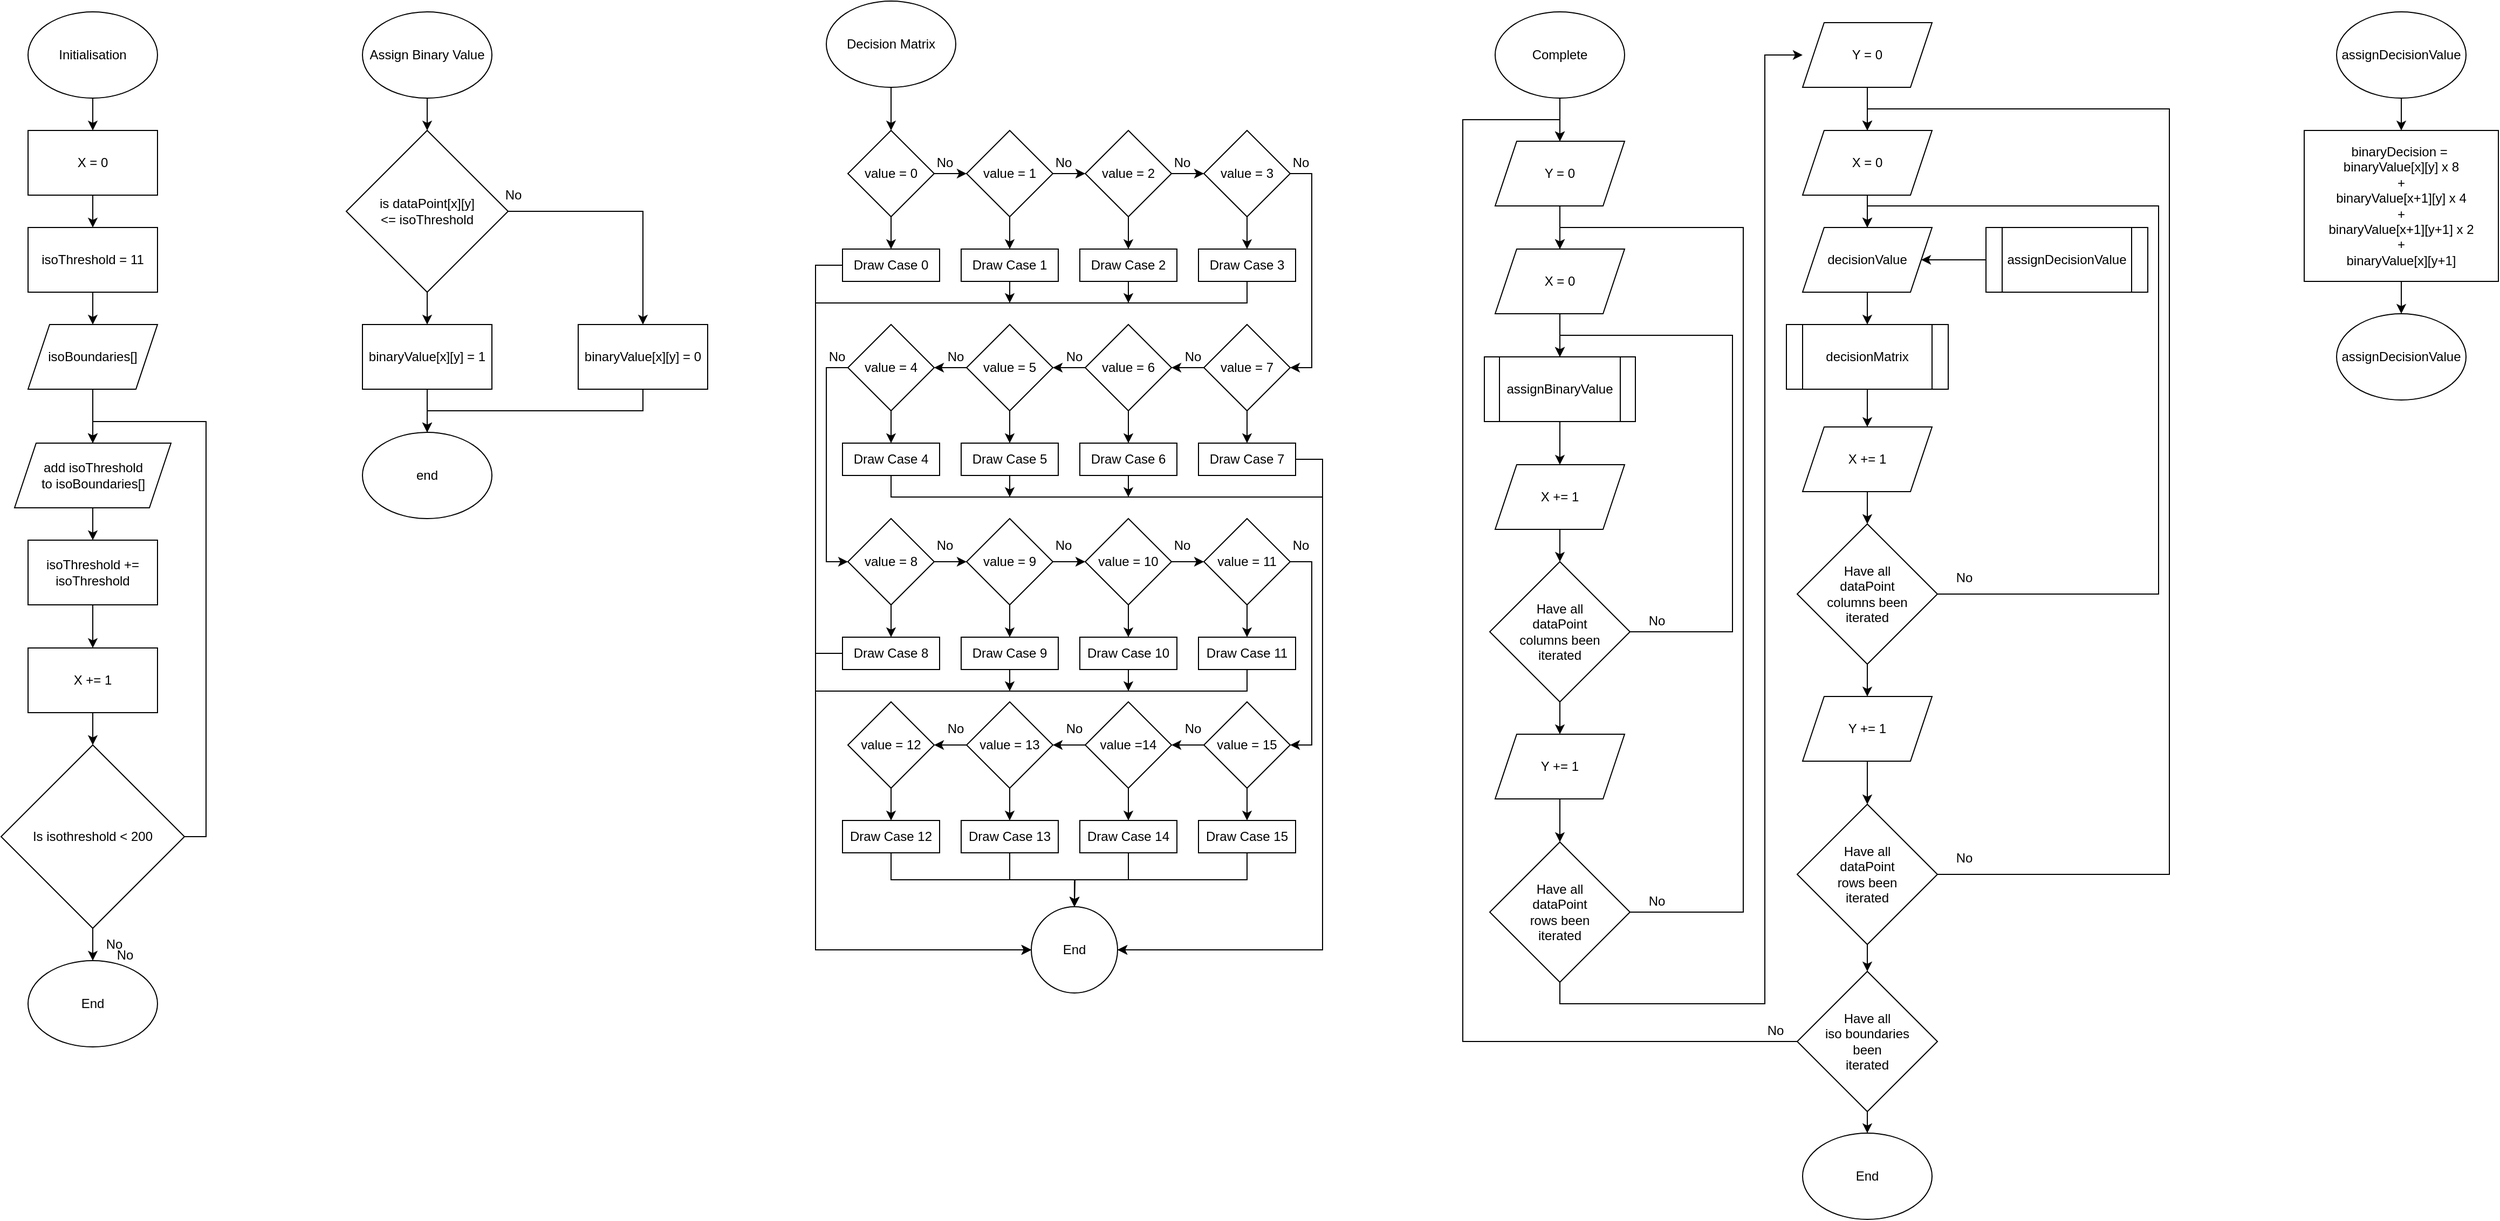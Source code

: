 <mxfile version="22.1.5" type="github">
  <diagram name="Page-1" id="edf60f1a-56cd-e834-aa8a-f176f3a09ee4">
    <mxGraphModel dx="1044" dy="566" grid="1" gridSize="10" guides="1" tooltips="1" connect="1" arrows="1" fold="1" page="1" pageScale="1" pageWidth="1100" pageHeight="850" background="none" math="0" shadow="0">
      <root>
        <mxCell id="0" />
        <mxCell id="1" parent="0" />
        <mxCell id="bFYyRGVqq3uxC3u2RR_p-9" style="edgeStyle=orthogonalEdgeStyle;rounded=0;orthogonalLoop=1;jettySize=auto;html=1;exitX=0.5;exitY=1;exitDx=0;exitDy=0;entryX=0.5;entryY=0;entryDx=0;entryDy=0;" parent="1" source="bFYyRGVqq3uxC3u2RR_p-1" target="bFYyRGVqq3uxC3u2RR_p-6" edge="1">
          <mxGeometry relative="1" as="geometry" />
        </mxCell>
        <mxCell id="bFYyRGVqq3uxC3u2RR_p-1" value="Initialisation" style="ellipse;whiteSpace=wrap;html=1;" parent="1" vertex="1">
          <mxGeometry x="80" y="40" width="120" height="80" as="geometry" />
        </mxCell>
        <mxCell id="bFYyRGVqq3uxC3u2RR_p-18" style="edgeStyle=orthogonalEdgeStyle;rounded=0;orthogonalLoop=1;jettySize=auto;html=1;exitX=0.5;exitY=1;exitDx=0;exitDy=0;entryX=0.5;entryY=0;entryDx=0;entryDy=0;" parent="1" source="bFYyRGVqq3uxC3u2RR_p-2" target="bFYyRGVqq3uxC3u2RR_p-16" edge="1">
          <mxGeometry relative="1" as="geometry" />
        </mxCell>
        <mxCell id="bFYyRGVqq3uxC3u2RR_p-2" value="add isoThreshold&lt;br&gt;to isoBoundaries[]" style="shape=parallelogram;perimeter=parallelogramPerimeter;whiteSpace=wrap;html=1;fixedSize=1;" parent="1" vertex="1">
          <mxGeometry x="67.5" y="440" width="145" height="60" as="geometry" />
        </mxCell>
        <mxCell id="bFYyRGVqq3uxC3u2RR_p-12" style="edgeStyle=orthogonalEdgeStyle;rounded=0;orthogonalLoop=1;jettySize=auto;html=1;exitX=0.5;exitY=1;exitDx=0;exitDy=0;entryX=0.5;entryY=0;entryDx=0;entryDy=0;" parent="1" source="bFYyRGVqq3uxC3u2RR_p-4" target="bFYyRGVqq3uxC3u2RR_p-2" edge="1">
          <mxGeometry relative="1" as="geometry" />
        </mxCell>
        <mxCell id="bFYyRGVqq3uxC3u2RR_p-4" value="isoBoundaries[]" style="shape=parallelogram;perimeter=parallelogramPerimeter;whiteSpace=wrap;html=1;fixedSize=1;" parent="1" vertex="1">
          <mxGeometry x="80" y="330" width="120" height="60" as="geometry" />
        </mxCell>
        <mxCell id="bFYyRGVqq3uxC3u2RR_p-14" style="edgeStyle=orthogonalEdgeStyle;rounded=0;orthogonalLoop=1;jettySize=auto;html=1;exitX=1;exitY=0.5;exitDx=0;exitDy=0;entryX=0.5;entryY=0;entryDx=0;entryDy=0;" parent="1" source="bFYyRGVqq3uxC3u2RR_p-5" target="bFYyRGVqq3uxC3u2RR_p-2" edge="1">
          <mxGeometry relative="1" as="geometry" />
        </mxCell>
        <mxCell id="bFYyRGVqq3uxC3u2RR_p-15" style="edgeStyle=orthogonalEdgeStyle;rounded=0;orthogonalLoop=1;jettySize=auto;html=1;exitX=0.5;exitY=1;exitDx=0;exitDy=0;" parent="1" source="bFYyRGVqq3uxC3u2RR_p-5" edge="1">
          <mxGeometry relative="1" as="geometry">
            <mxPoint x="140" y="920" as="targetPoint" />
          </mxGeometry>
        </mxCell>
        <mxCell id="bFYyRGVqq3uxC3u2RR_p-5" value="Is isothreshold &amp;lt; 200" style="rhombus;whiteSpace=wrap;html=1;" parent="1" vertex="1">
          <mxGeometry x="55" y="720" width="170" height="170" as="geometry" />
        </mxCell>
        <mxCell id="bFYyRGVqq3uxC3u2RR_p-10" style="edgeStyle=orthogonalEdgeStyle;rounded=0;orthogonalLoop=1;jettySize=auto;html=1;exitX=0.5;exitY=1;exitDx=0;exitDy=0;entryX=0.5;entryY=0;entryDx=0;entryDy=0;" parent="1" source="bFYyRGVqq3uxC3u2RR_p-6" target="bFYyRGVqq3uxC3u2RR_p-7" edge="1">
          <mxGeometry relative="1" as="geometry" />
        </mxCell>
        <mxCell id="bFYyRGVqq3uxC3u2RR_p-6" value="X = 0" style="rounded=0;whiteSpace=wrap;html=1;" parent="1" vertex="1">
          <mxGeometry x="80" y="150" width="120" height="60" as="geometry" />
        </mxCell>
        <mxCell id="bFYyRGVqq3uxC3u2RR_p-11" style="edgeStyle=orthogonalEdgeStyle;rounded=0;orthogonalLoop=1;jettySize=auto;html=1;exitX=0.5;exitY=1;exitDx=0;exitDy=0;entryX=0.5;entryY=0;entryDx=0;entryDy=0;" parent="1" source="bFYyRGVqq3uxC3u2RR_p-7" target="bFYyRGVqq3uxC3u2RR_p-4" edge="1">
          <mxGeometry relative="1" as="geometry" />
        </mxCell>
        <mxCell id="bFYyRGVqq3uxC3u2RR_p-7" value="isoThreshold = 11" style="rounded=0;whiteSpace=wrap;html=1;" parent="1" vertex="1">
          <mxGeometry x="80" y="240" width="120" height="60" as="geometry" />
        </mxCell>
        <mxCell id="bFYyRGVqq3uxC3u2RR_p-19" style="edgeStyle=orthogonalEdgeStyle;rounded=0;orthogonalLoop=1;jettySize=auto;html=1;exitX=0.5;exitY=1;exitDx=0;exitDy=0;entryX=0.5;entryY=0;entryDx=0;entryDy=0;" parent="1" source="bFYyRGVqq3uxC3u2RR_p-16" target="bFYyRGVqq3uxC3u2RR_p-17" edge="1">
          <mxGeometry relative="1" as="geometry" />
        </mxCell>
        <mxCell id="bFYyRGVqq3uxC3u2RR_p-16" value="isoThreshold +=&lt;br&gt;isoThreshold" style="rounded=0;whiteSpace=wrap;html=1;" parent="1" vertex="1">
          <mxGeometry x="80" y="530" width="120" height="60" as="geometry" />
        </mxCell>
        <mxCell id="bFYyRGVqq3uxC3u2RR_p-20" style="edgeStyle=orthogonalEdgeStyle;rounded=0;orthogonalLoop=1;jettySize=auto;html=1;exitX=0.5;exitY=1;exitDx=0;exitDy=0;entryX=0.5;entryY=0;entryDx=0;entryDy=0;" parent="1" source="bFYyRGVqq3uxC3u2RR_p-17" target="bFYyRGVqq3uxC3u2RR_p-5" edge="1">
          <mxGeometry relative="1" as="geometry" />
        </mxCell>
        <mxCell id="bFYyRGVqq3uxC3u2RR_p-17" value="X += 1" style="rounded=0;whiteSpace=wrap;html=1;" parent="1" vertex="1">
          <mxGeometry x="80" y="630" width="120" height="60" as="geometry" />
        </mxCell>
        <mxCell id="bFYyRGVqq3uxC3u2RR_p-21" value="End" style="ellipse;whiteSpace=wrap;html=1;" parent="1" vertex="1">
          <mxGeometry x="80" y="920" width="120" height="80" as="geometry" />
        </mxCell>
        <mxCell id="bFYyRGVqq3uxC3u2RR_p-28" style="edgeStyle=orthogonalEdgeStyle;rounded=0;orthogonalLoop=1;jettySize=auto;html=1;exitX=0.5;exitY=1;exitDx=0;exitDy=0;entryX=0.5;entryY=0;entryDx=0;entryDy=0;" parent="1" source="bFYyRGVqq3uxC3u2RR_p-22" target="bFYyRGVqq3uxC3u2RR_p-23" edge="1">
          <mxGeometry relative="1" as="geometry" />
        </mxCell>
        <mxCell id="bFYyRGVqq3uxC3u2RR_p-22" value="Assign Binary Value" style="ellipse;whiteSpace=wrap;html=1;" parent="1" vertex="1">
          <mxGeometry x="390" y="40" width="120" height="80" as="geometry" />
        </mxCell>
        <mxCell id="bFYyRGVqq3uxC3u2RR_p-26" style="edgeStyle=orthogonalEdgeStyle;rounded=0;orthogonalLoop=1;jettySize=auto;html=1;exitX=1;exitY=0.5;exitDx=0;exitDy=0;entryX=0.5;entryY=0;entryDx=0;entryDy=0;" parent="1" source="bFYyRGVqq3uxC3u2RR_p-23" target="bFYyRGVqq3uxC3u2RR_p-25" edge="1">
          <mxGeometry relative="1" as="geometry" />
        </mxCell>
        <mxCell id="bFYyRGVqq3uxC3u2RR_p-27" style="edgeStyle=orthogonalEdgeStyle;rounded=0;orthogonalLoop=1;jettySize=auto;html=1;exitX=0.5;exitY=1;exitDx=0;exitDy=0;entryX=0.5;entryY=0;entryDx=0;entryDy=0;" parent="1" source="bFYyRGVqq3uxC3u2RR_p-23" target="bFYyRGVqq3uxC3u2RR_p-24" edge="1">
          <mxGeometry relative="1" as="geometry" />
        </mxCell>
        <mxCell id="bFYyRGVqq3uxC3u2RR_p-23" value="is dataPoint[x][y]&lt;br&gt;&amp;lt;= isoThreshold" style="rhombus;whiteSpace=wrap;html=1;" parent="1" vertex="1">
          <mxGeometry x="375" y="150" width="150" height="150" as="geometry" />
        </mxCell>
        <mxCell id="bFYyRGVqq3uxC3u2RR_p-30" style="edgeStyle=orthogonalEdgeStyle;rounded=0;orthogonalLoop=1;jettySize=auto;html=1;exitX=0.5;exitY=1;exitDx=0;exitDy=0;entryX=0.5;entryY=0;entryDx=0;entryDy=0;" parent="1" source="bFYyRGVqq3uxC3u2RR_p-24" target="bFYyRGVqq3uxC3u2RR_p-29" edge="1">
          <mxGeometry relative="1" as="geometry" />
        </mxCell>
        <mxCell id="bFYyRGVqq3uxC3u2RR_p-24" value="binaryValue[x][y] = 1" style="rounded=0;whiteSpace=wrap;html=1;" parent="1" vertex="1">
          <mxGeometry x="390" y="330" width="120" height="60" as="geometry" />
        </mxCell>
        <mxCell id="bFYyRGVqq3uxC3u2RR_p-31" style="edgeStyle=orthogonalEdgeStyle;rounded=0;orthogonalLoop=1;jettySize=auto;html=1;exitX=0.5;exitY=1;exitDx=0;exitDy=0;entryX=0.5;entryY=0;entryDx=0;entryDy=0;" parent="1" source="bFYyRGVqq3uxC3u2RR_p-25" target="bFYyRGVqq3uxC3u2RR_p-29" edge="1">
          <mxGeometry relative="1" as="geometry" />
        </mxCell>
        <mxCell id="bFYyRGVqq3uxC3u2RR_p-25" value="binaryValue[x][y] = 0" style="rounded=0;whiteSpace=wrap;html=1;" parent="1" vertex="1">
          <mxGeometry x="590" y="330" width="120" height="60" as="geometry" />
        </mxCell>
        <mxCell id="bFYyRGVqq3uxC3u2RR_p-29" value="end" style="ellipse;whiteSpace=wrap;html=1;" parent="1" vertex="1">
          <mxGeometry x="390" y="430" width="120" height="80" as="geometry" />
        </mxCell>
        <mxCell id="bFYyRGVqq3uxC3u2RR_p-69" style="edgeStyle=orthogonalEdgeStyle;rounded=0;orthogonalLoop=1;jettySize=auto;html=1;exitX=0.5;exitY=1;exitDx=0;exitDy=0;entryX=0.5;entryY=0;entryDx=0;entryDy=0;" parent="1" source="bFYyRGVqq3uxC3u2RR_p-32" target="bFYyRGVqq3uxC3u2RR_p-34" edge="1">
          <mxGeometry relative="1" as="geometry" />
        </mxCell>
        <mxCell id="bFYyRGVqq3uxC3u2RR_p-32" value="Decision Matrix" style="ellipse;whiteSpace=wrap;html=1;" parent="1" vertex="1">
          <mxGeometry x="820" y="30" width="120" height="80" as="geometry" />
        </mxCell>
        <mxCell id="bFYyRGVqq3uxC3u2RR_p-70" style="edgeStyle=orthogonalEdgeStyle;rounded=0;orthogonalLoop=1;jettySize=auto;html=1;exitX=1;exitY=0.5;exitDx=0;exitDy=0;entryX=0;entryY=0.5;entryDx=0;entryDy=0;" parent="1" source="bFYyRGVqq3uxC3u2RR_p-34" target="bFYyRGVqq3uxC3u2RR_p-35" edge="1">
          <mxGeometry relative="1" as="geometry" />
        </mxCell>
        <mxCell id="bFYyRGVqq3uxC3u2RR_p-85" style="edgeStyle=orthogonalEdgeStyle;rounded=0;orthogonalLoop=1;jettySize=auto;html=1;exitX=0.5;exitY=1;exitDx=0;exitDy=0;entryX=0.5;entryY=0;entryDx=0;entryDy=0;" parent="1" source="bFYyRGVqq3uxC3u2RR_p-34" target="bFYyRGVqq3uxC3u2RR_p-52" edge="1">
          <mxGeometry relative="1" as="geometry" />
        </mxCell>
        <mxCell id="bFYyRGVqq3uxC3u2RR_p-34" value="value = 0" style="rhombus;whiteSpace=wrap;html=1;" parent="1" vertex="1">
          <mxGeometry x="840" y="150" width="80" height="80" as="geometry" />
        </mxCell>
        <mxCell id="bFYyRGVqq3uxC3u2RR_p-71" style="edgeStyle=orthogonalEdgeStyle;rounded=0;orthogonalLoop=1;jettySize=auto;html=1;exitX=1;exitY=0.5;exitDx=0;exitDy=0;entryX=0;entryY=0.5;entryDx=0;entryDy=0;" parent="1" source="bFYyRGVqq3uxC3u2RR_p-35" target="bFYyRGVqq3uxC3u2RR_p-36" edge="1">
          <mxGeometry relative="1" as="geometry" />
        </mxCell>
        <mxCell id="bFYyRGVqq3uxC3u2RR_p-86" style="edgeStyle=orthogonalEdgeStyle;rounded=0;orthogonalLoop=1;jettySize=auto;html=1;exitX=0.5;exitY=1;exitDx=0;exitDy=0;entryX=0.5;entryY=0;entryDx=0;entryDy=0;" parent="1" source="bFYyRGVqq3uxC3u2RR_p-35" target="bFYyRGVqq3uxC3u2RR_p-54" edge="1">
          <mxGeometry relative="1" as="geometry" />
        </mxCell>
        <mxCell id="bFYyRGVqq3uxC3u2RR_p-35" value="value = 1" style="rhombus;whiteSpace=wrap;html=1;" parent="1" vertex="1">
          <mxGeometry x="950" y="150" width="80" height="80" as="geometry" />
        </mxCell>
        <mxCell id="bFYyRGVqq3uxC3u2RR_p-72" style="edgeStyle=orthogonalEdgeStyle;rounded=0;orthogonalLoop=1;jettySize=auto;html=1;exitX=1;exitY=0.5;exitDx=0;exitDy=0;entryX=0;entryY=0.5;entryDx=0;entryDy=0;" parent="1" source="bFYyRGVqq3uxC3u2RR_p-36" target="bFYyRGVqq3uxC3u2RR_p-37" edge="1">
          <mxGeometry relative="1" as="geometry" />
        </mxCell>
        <mxCell id="bFYyRGVqq3uxC3u2RR_p-87" style="edgeStyle=orthogonalEdgeStyle;rounded=0;orthogonalLoop=1;jettySize=auto;html=1;exitX=0.5;exitY=1;exitDx=0;exitDy=0;entryX=0.5;entryY=0;entryDx=0;entryDy=0;" parent="1" source="bFYyRGVqq3uxC3u2RR_p-36" target="bFYyRGVqq3uxC3u2RR_p-55" edge="1">
          <mxGeometry relative="1" as="geometry" />
        </mxCell>
        <mxCell id="bFYyRGVqq3uxC3u2RR_p-36" value="value = 2" style="rhombus;whiteSpace=wrap;html=1;" parent="1" vertex="1">
          <mxGeometry x="1060" y="150" width="80" height="80" as="geometry" />
        </mxCell>
        <mxCell id="bFYyRGVqq3uxC3u2RR_p-73" style="edgeStyle=orthogonalEdgeStyle;rounded=0;orthogonalLoop=1;jettySize=auto;html=1;exitX=1;exitY=0.5;exitDx=0;exitDy=0;entryX=1;entryY=0.5;entryDx=0;entryDy=0;" parent="1" source="bFYyRGVqq3uxC3u2RR_p-37" target="bFYyRGVqq3uxC3u2RR_p-41" edge="1">
          <mxGeometry relative="1" as="geometry" />
        </mxCell>
        <mxCell id="bFYyRGVqq3uxC3u2RR_p-88" style="edgeStyle=orthogonalEdgeStyle;rounded=0;orthogonalLoop=1;jettySize=auto;html=1;exitX=0.5;exitY=1;exitDx=0;exitDy=0;entryX=0.5;entryY=0;entryDx=0;entryDy=0;" parent="1" source="bFYyRGVqq3uxC3u2RR_p-37" target="bFYyRGVqq3uxC3u2RR_p-56" edge="1">
          <mxGeometry relative="1" as="geometry" />
        </mxCell>
        <mxCell id="bFYyRGVqq3uxC3u2RR_p-37" value="value = 3" style="rhombus;whiteSpace=wrap;html=1;" parent="1" vertex="1">
          <mxGeometry x="1170" y="150" width="80" height="80" as="geometry" />
        </mxCell>
        <mxCell id="bFYyRGVqq3uxC3u2RR_p-77" style="edgeStyle=orthogonalEdgeStyle;rounded=0;orthogonalLoop=1;jettySize=auto;html=1;exitX=0;exitY=0.5;exitDx=0;exitDy=0;entryX=0;entryY=0.5;entryDx=0;entryDy=0;" parent="1" source="bFYyRGVqq3uxC3u2RR_p-38" target="bFYyRGVqq3uxC3u2RR_p-42" edge="1">
          <mxGeometry relative="1" as="geometry" />
        </mxCell>
        <mxCell id="bFYyRGVqq3uxC3u2RR_p-92" style="edgeStyle=orthogonalEdgeStyle;rounded=0;orthogonalLoop=1;jettySize=auto;html=1;exitX=0.5;exitY=1;exitDx=0;exitDy=0;entryX=0.5;entryY=0;entryDx=0;entryDy=0;" parent="1" source="bFYyRGVqq3uxC3u2RR_p-38" target="bFYyRGVqq3uxC3u2RR_p-57" edge="1">
          <mxGeometry relative="1" as="geometry" />
        </mxCell>
        <mxCell id="bFYyRGVqq3uxC3u2RR_p-38" value="value = 4" style="rhombus;whiteSpace=wrap;html=1;" parent="1" vertex="1">
          <mxGeometry x="840" y="330" width="80" height="80" as="geometry" />
        </mxCell>
        <mxCell id="bFYyRGVqq3uxC3u2RR_p-76" style="edgeStyle=orthogonalEdgeStyle;rounded=0;orthogonalLoop=1;jettySize=auto;html=1;exitX=0;exitY=0.5;exitDx=0;exitDy=0;entryX=1;entryY=0.5;entryDx=0;entryDy=0;" parent="1" source="bFYyRGVqq3uxC3u2RR_p-39" target="bFYyRGVqq3uxC3u2RR_p-38" edge="1">
          <mxGeometry relative="1" as="geometry" />
        </mxCell>
        <mxCell id="bFYyRGVqq3uxC3u2RR_p-91" style="edgeStyle=orthogonalEdgeStyle;rounded=0;orthogonalLoop=1;jettySize=auto;html=1;exitX=0.5;exitY=1;exitDx=0;exitDy=0;entryX=0.5;entryY=0;entryDx=0;entryDy=0;" parent="1" source="bFYyRGVqq3uxC3u2RR_p-39" target="bFYyRGVqq3uxC3u2RR_p-58" edge="1">
          <mxGeometry relative="1" as="geometry" />
        </mxCell>
        <mxCell id="bFYyRGVqq3uxC3u2RR_p-39" value="value = 5" style="rhombus;whiteSpace=wrap;html=1;" parent="1" vertex="1">
          <mxGeometry x="950" y="330" width="80" height="80" as="geometry" />
        </mxCell>
        <mxCell id="bFYyRGVqq3uxC3u2RR_p-75" style="edgeStyle=orthogonalEdgeStyle;rounded=0;orthogonalLoop=1;jettySize=auto;html=1;exitX=0;exitY=0.5;exitDx=0;exitDy=0;entryX=1;entryY=0.5;entryDx=0;entryDy=0;" parent="1" source="bFYyRGVqq3uxC3u2RR_p-40" target="bFYyRGVqq3uxC3u2RR_p-39" edge="1">
          <mxGeometry relative="1" as="geometry" />
        </mxCell>
        <mxCell id="bFYyRGVqq3uxC3u2RR_p-90" style="edgeStyle=orthogonalEdgeStyle;rounded=0;orthogonalLoop=1;jettySize=auto;html=1;exitX=0.5;exitY=1;exitDx=0;exitDy=0;entryX=0.5;entryY=0;entryDx=0;entryDy=0;" parent="1" source="bFYyRGVqq3uxC3u2RR_p-40" target="bFYyRGVqq3uxC3u2RR_p-59" edge="1">
          <mxGeometry relative="1" as="geometry" />
        </mxCell>
        <mxCell id="bFYyRGVqq3uxC3u2RR_p-40" value="value = 6" style="rhombus;whiteSpace=wrap;html=1;" parent="1" vertex="1">
          <mxGeometry x="1060" y="330" width="80" height="80" as="geometry" />
        </mxCell>
        <mxCell id="bFYyRGVqq3uxC3u2RR_p-74" style="edgeStyle=orthogonalEdgeStyle;rounded=0;orthogonalLoop=1;jettySize=auto;html=1;exitX=0;exitY=0.5;exitDx=0;exitDy=0;entryX=1;entryY=0.5;entryDx=0;entryDy=0;" parent="1" source="bFYyRGVqq3uxC3u2RR_p-41" target="bFYyRGVqq3uxC3u2RR_p-40" edge="1">
          <mxGeometry relative="1" as="geometry" />
        </mxCell>
        <mxCell id="bFYyRGVqq3uxC3u2RR_p-89" style="edgeStyle=orthogonalEdgeStyle;rounded=0;orthogonalLoop=1;jettySize=auto;html=1;exitX=0.5;exitY=1;exitDx=0;exitDy=0;entryX=0.5;entryY=0;entryDx=0;entryDy=0;" parent="1" source="bFYyRGVqq3uxC3u2RR_p-41" target="bFYyRGVqq3uxC3u2RR_p-60" edge="1">
          <mxGeometry relative="1" as="geometry" />
        </mxCell>
        <mxCell id="bFYyRGVqq3uxC3u2RR_p-41" value="value = 7" style="rhombus;whiteSpace=wrap;html=1;" parent="1" vertex="1">
          <mxGeometry x="1170" y="330" width="80" height="80" as="geometry" />
        </mxCell>
        <mxCell id="bFYyRGVqq3uxC3u2RR_p-78" style="edgeStyle=orthogonalEdgeStyle;rounded=0;orthogonalLoop=1;jettySize=auto;html=1;exitX=1;exitY=0.5;exitDx=0;exitDy=0;entryX=0;entryY=0.5;entryDx=0;entryDy=0;" parent="1" source="bFYyRGVqq3uxC3u2RR_p-42" target="bFYyRGVqq3uxC3u2RR_p-43" edge="1">
          <mxGeometry relative="1" as="geometry" />
        </mxCell>
        <mxCell id="bFYyRGVqq3uxC3u2RR_p-93" style="edgeStyle=orthogonalEdgeStyle;rounded=0;orthogonalLoop=1;jettySize=auto;html=1;exitX=0.5;exitY=1;exitDx=0;exitDy=0;entryX=0.5;entryY=0;entryDx=0;entryDy=0;" parent="1" source="bFYyRGVqq3uxC3u2RR_p-42" target="bFYyRGVqq3uxC3u2RR_p-61" edge="1">
          <mxGeometry relative="1" as="geometry" />
        </mxCell>
        <mxCell id="bFYyRGVqq3uxC3u2RR_p-42" value="value = 8" style="rhombus;whiteSpace=wrap;html=1;" parent="1" vertex="1">
          <mxGeometry x="840" y="510" width="80" height="80" as="geometry" />
        </mxCell>
        <mxCell id="bFYyRGVqq3uxC3u2RR_p-79" style="edgeStyle=orthogonalEdgeStyle;rounded=0;orthogonalLoop=1;jettySize=auto;html=1;exitX=1;exitY=0.5;exitDx=0;exitDy=0;entryX=0;entryY=0.5;entryDx=0;entryDy=0;" parent="1" source="bFYyRGVqq3uxC3u2RR_p-43" target="bFYyRGVqq3uxC3u2RR_p-44" edge="1">
          <mxGeometry relative="1" as="geometry" />
        </mxCell>
        <mxCell id="bFYyRGVqq3uxC3u2RR_p-94" style="edgeStyle=orthogonalEdgeStyle;rounded=0;orthogonalLoop=1;jettySize=auto;html=1;exitX=0.5;exitY=1;exitDx=0;exitDy=0;entryX=0.5;entryY=0;entryDx=0;entryDy=0;" parent="1" source="bFYyRGVqq3uxC3u2RR_p-43" target="bFYyRGVqq3uxC3u2RR_p-62" edge="1">
          <mxGeometry relative="1" as="geometry" />
        </mxCell>
        <mxCell id="bFYyRGVqq3uxC3u2RR_p-43" value="value = 9" style="rhombus;whiteSpace=wrap;html=1;" parent="1" vertex="1">
          <mxGeometry x="950" y="510" width="80" height="80" as="geometry" />
        </mxCell>
        <mxCell id="bFYyRGVqq3uxC3u2RR_p-80" style="edgeStyle=orthogonalEdgeStyle;rounded=0;orthogonalLoop=1;jettySize=auto;html=1;exitX=1;exitY=0.5;exitDx=0;exitDy=0;entryX=0;entryY=0.5;entryDx=0;entryDy=0;" parent="1" source="bFYyRGVqq3uxC3u2RR_p-44" target="bFYyRGVqq3uxC3u2RR_p-45" edge="1">
          <mxGeometry relative="1" as="geometry" />
        </mxCell>
        <mxCell id="bFYyRGVqq3uxC3u2RR_p-95" style="edgeStyle=orthogonalEdgeStyle;rounded=0;orthogonalLoop=1;jettySize=auto;html=1;exitX=0.5;exitY=1;exitDx=0;exitDy=0;entryX=0.5;entryY=0;entryDx=0;entryDy=0;" parent="1" source="bFYyRGVqq3uxC3u2RR_p-44" target="bFYyRGVqq3uxC3u2RR_p-63" edge="1">
          <mxGeometry relative="1" as="geometry" />
        </mxCell>
        <mxCell id="bFYyRGVqq3uxC3u2RR_p-44" value="value = 10" style="rhombus;whiteSpace=wrap;html=1;" parent="1" vertex="1">
          <mxGeometry x="1060" y="510" width="80" height="80" as="geometry" />
        </mxCell>
        <mxCell id="bFYyRGVqq3uxC3u2RR_p-81" style="edgeStyle=orthogonalEdgeStyle;rounded=0;orthogonalLoop=1;jettySize=auto;html=1;exitX=1;exitY=0.5;exitDx=0;exitDy=0;entryX=1;entryY=0.5;entryDx=0;entryDy=0;" parent="1" source="bFYyRGVqq3uxC3u2RR_p-45" target="bFYyRGVqq3uxC3u2RR_p-49" edge="1">
          <mxGeometry relative="1" as="geometry" />
        </mxCell>
        <mxCell id="bFYyRGVqq3uxC3u2RR_p-96" style="edgeStyle=orthogonalEdgeStyle;rounded=0;orthogonalLoop=1;jettySize=auto;html=1;exitX=0.5;exitY=1;exitDx=0;exitDy=0;entryX=0.5;entryY=0;entryDx=0;entryDy=0;" parent="1" source="bFYyRGVqq3uxC3u2RR_p-45" target="bFYyRGVqq3uxC3u2RR_p-64" edge="1">
          <mxGeometry relative="1" as="geometry" />
        </mxCell>
        <mxCell id="bFYyRGVqq3uxC3u2RR_p-45" value="value = 11" style="rhombus;whiteSpace=wrap;html=1;" parent="1" vertex="1">
          <mxGeometry x="1170" y="510" width="80" height="80" as="geometry" />
        </mxCell>
        <mxCell id="bFYyRGVqq3uxC3u2RR_p-100" style="edgeStyle=orthogonalEdgeStyle;rounded=0;orthogonalLoop=1;jettySize=auto;html=1;exitX=0.5;exitY=1;exitDx=0;exitDy=0;entryX=0.5;entryY=0;entryDx=0;entryDy=0;" parent="1" source="bFYyRGVqq3uxC3u2RR_p-46" target="bFYyRGVqq3uxC3u2RR_p-65" edge="1">
          <mxGeometry relative="1" as="geometry" />
        </mxCell>
        <mxCell id="bFYyRGVqq3uxC3u2RR_p-46" value="value = 12" style="rhombus;whiteSpace=wrap;html=1;" parent="1" vertex="1">
          <mxGeometry x="840" y="680" width="80" height="80" as="geometry" />
        </mxCell>
        <mxCell id="bFYyRGVqq3uxC3u2RR_p-84" style="edgeStyle=orthogonalEdgeStyle;rounded=0;orthogonalLoop=1;jettySize=auto;html=1;exitX=0;exitY=0.5;exitDx=0;exitDy=0;entryX=1;entryY=0.5;entryDx=0;entryDy=0;" parent="1" source="bFYyRGVqq3uxC3u2RR_p-47" target="bFYyRGVqq3uxC3u2RR_p-46" edge="1">
          <mxGeometry relative="1" as="geometry" />
        </mxCell>
        <mxCell id="bFYyRGVqq3uxC3u2RR_p-99" style="edgeStyle=orthogonalEdgeStyle;rounded=0;orthogonalLoop=1;jettySize=auto;html=1;exitX=0.5;exitY=1;exitDx=0;exitDy=0;entryX=0.5;entryY=0;entryDx=0;entryDy=0;" parent="1" source="bFYyRGVqq3uxC3u2RR_p-47" target="bFYyRGVqq3uxC3u2RR_p-66" edge="1">
          <mxGeometry relative="1" as="geometry" />
        </mxCell>
        <mxCell id="bFYyRGVqq3uxC3u2RR_p-47" value="value = 13" style="rhombus;whiteSpace=wrap;html=1;" parent="1" vertex="1">
          <mxGeometry x="950" y="680" width="80" height="80" as="geometry" />
        </mxCell>
        <mxCell id="bFYyRGVqq3uxC3u2RR_p-83" style="edgeStyle=orthogonalEdgeStyle;rounded=0;orthogonalLoop=1;jettySize=auto;html=1;exitX=0;exitY=0.5;exitDx=0;exitDy=0;entryX=1;entryY=0.5;entryDx=0;entryDy=0;" parent="1" source="bFYyRGVqq3uxC3u2RR_p-48" target="bFYyRGVqq3uxC3u2RR_p-47" edge="1">
          <mxGeometry relative="1" as="geometry" />
        </mxCell>
        <mxCell id="bFYyRGVqq3uxC3u2RR_p-98" style="edgeStyle=orthogonalEdgeStyle;rounded=0;orthogonalLoop=1;jettySize=auto;html=1;exitX=0.5;exitY=1;exitDx=0;exitDy=0;entryX=0.5;entryY=0;entryDx=0;entryDy=0;" parent="1" source="bFYyRGVqq3uxC3u2RR_p-48" target="bFYyRGVqq3uxC3u2RR_p-67" edge="1">
          <mxGeometry relative="1" as="geometry" />
        </mxCell>
        <mxCell id="bFYyRGVqq3uxC3u2RR_p-48" value="value =14" style="rhombus;whiteSpace=wrap;html=1;" parent="1" vertex="1">
          <mxGeometry x="1060" y="680" width="80" height="80" as="geometry" />
        </mxCell>
        <mxCell id="bFYyRGVqq3uxC3u2RR_p-82" style="edgeStyle=orthogonalEdgeStyle;rounded=0;orthogonalLoop=1;jettySize=auto;html=1;exitX=0;exitY=0.5;exitDx=0;exitDy=0;entryX=1;entryY=0.5;entryDx=0;entryDy=0;" parent="1" source="bFYyRGVqq3uxC3u2RR_p-49" target="bFYyRGVqq3uxC3u2RR_p-48" edge="1">
          <mxGeometry relative="1" as="geometry" />
        </mxCell>
        <mxCell id="bFYyRGVqq3uxC3u2RR_p-97" style="edgeStyle=orthogonalEdgeStyle;rounded=0;orthogonalLoop=1;jettySize=auto;html=1;exitX=0.5;exitY=1;exitDx=0;exitDy=0;entryX=0.5;entryY=0;entryDx=0;entryDy=0;" parent="1" source="bFYyRGVqq3uxC3u2RR_p-49" target="bFYyRGVqq3uxC3u2RR_p-68" edge="1">
          <mxGeometry relative="1" as="geometry" />
        </mxCell>
        <mxCell id="bFYyRGVqq3uxC3u2RR_p-49" value="value = 15" style="rhombus;whiteSpace=wrap;html=1;" parent="1" vertex="1">
          <mxGeometry x="1170" y="680" width="80" height="80" as="geometry" />
        </mxCell>
        <mxCell id="bFYyRGVqq3uxC3u2RR_p-112" style="edgeStyle=orthogonalEdgeStyle;rounded=0;orthogonalLoop=1;jettySize=auto;html=1;exitX=0;exitY=0.5;exitDx=0;exitDy=0;entryX=0;entryY=0.5;entryDx=0;entryDy=0;" parent="1" source="bFYyRGVqq3uxC3u2RR_p-52" target="bFYyRGVqq3uxC3u2RR_p-101" edge="1">
          <mxGeometry relative="1" as="geometry">
            <Array as="points">
              <mxPoint x="810" y="275" />
              <mxPoint x="810" y="910" />
            </Array>
          </mxGeometry>
        </mxCell>
        <mxCell id="bFYyRGVqq3uxC3u2RR_p-52" value="Draw Case 0" style="rounded=0;whiteSpace=wrap;html=1;" parent="1" vertex="1">
          <mxGeometry x="835" y="260" width="90" height="30" as="geometry" />
        </mxCell>
        <mxCell id="bFYyRGVqq3uxC3u2RR_p-115" style="edgeStyle=orthogonalEdgeStyle;rounded=0;orthogonalLoop=1;jettySize=auto;html=1;exitX=0.5;exitY=1;exitDx=0;exitDy=0;" parent="1" source="bFYyRGVqq3uxC3u2RR_p-54" edge="1">
          <mxGeometry relative="1" as="geometry">
            <mxPoint x="990" y="310" as="targetPoint" />
          </mxGeometry>
        </mxCell>
        <mxCell id="bFYyRGVqq3uxC3u2RR_p-54" value="Draw Case 1" style="rounded=0;whiteSpace=wrap;html=1;" parent="1" vertex="1">
          <mxGeometry x="945" y="260" width="90" height="30" as="geometry" />
        </mxCell>
        <mxCell id="bFYyRGVqq3uxC3u2RR_p-114" style="edgeStyle=orthogonalEdgeStyle;rounded=0;orthogonalLoop=1;jettySize=auto;html=1;exitX=0.5;exitY=1;exitDx=0;exitDy=0;" parent="1" source="bFYyRGVqq3uxC3u2RR_p-55" edge="1">
          <mxGeometry relative="1" as="geometry">
            <mxPoint x="1100" y="310" as="targetPoint" />
          </mxGeometry>
        </mxCell>
        <mxCell id="bFYyRGVqq3uxC3u2RR_p-55" value="Draw Case 2" style="rounded=0;whiteSpace=wrap;html=1;" parent="1" vertex="1">
          <mxGeometry x="1055" y="260" width="90" height="30" as="geometry" />
        </mxCell>
        <mxCell id="bFYyRGVqq3uxC3u2RR_p-113" style="edgeStyle=orthogonalEdgeStyle;rounded=0;orthogonalLoop=1;jettySize=auto;html=1;exitX=0.5;exitY=1;exitDx=0;exitDy=0;entryX=0;entryY=0.5;entryDx=0;entryDy=0;" parent="1" source="bFYyRGVqq3uxC3u2RR_p-56" target="bFYyRGVqq3uxC3u2RR_p-101" edge="1">
          <mxGeometry relative="1" as="geometry">
            <Array as="points">
              <mxPoint x="1210" y="310" />
              <mxPoint x="810" y="310" />
              <mxPoint x="810" y="910" />
            </Array>
          </mxGeometry>
        </mxCell>
        <mxCell id="bFYyRGVqq3uxC3u2RR_p-56" value="Draw Case 3" style="rounded=0;whiteSpace=wrap;html=1;" parent="1" vertex="1">
          <mxGeometry x="1165" y="260" width="90" height="30" as="geometry" />
        </mxCell>
        <mxCell id="bFYyRGVqq3uxC3u2RR_p-108" style="edgeStyle=orthogonalEdgeStyle;rounded=0;orthogonalLoop=1;jettySize=auto;html=1;exitX=0.5;exitY=1;exitDx=0;exitDy=0;" parent="1" source="bFYyRGVqq3uxC3u2RR_p-57" edge="1">
          <mxGeometry relative="1" as="geometry">
            <mxPoint x="1090" y="910" as="targetPoint" />
            <Array as="points">
              <mxPoint x="880" y="490" />
              <mxPoint x="1280" y="490" />
              <mxPoint x="1280" y="910" />
            </Array>
          </mxGeometry>
        </mxCell>
        <mxCell id="bFYyRGVqq3uxC3u2RR_p-57" value="Draw Case 4" style="rounded=0;whiteSpace=wrap;html=1;" parent="1" vertex="1">
          <mxGeometry x="835" y="440" width="90" height="30" as="geometry" />
        </mxCell>
        <mxCell id="bFYyRGVqq3uxC3u2RR_p-116" style="edgeStyle=orthogonalEdgeStyle;rounded=0;orthogonalLoop=1;jettySize=auto;html=1;exitX=0.5;exitY=1;exitDx=0;exitDy=0;" parent="1" source="bFYyRGVqq3uxC3u2RR_p-58" edge="1">
          <mxGeometry relative="1" as="geometry">
            <mxPoint x="990" y="490" as="targetPoint" />
          </mxGeometry>
        </mxCell>
        <mxCell id="bFYyRGVqq3uxC3u2RR_p-58" value="Draw Case 5" style="rounded=0;whiteSpace=wrap;html=1;" parent="1" vertex="1">
          <mxGeometry x="945" y="440" width="90" height="30" as="geometry" />
        </mxCell>
        <mxCell id="bFYyRGVqq3uxC3u2RR_p-117" style="edgeStyle=orthogonalEdgeStyle;rounded=0;orthogonalLoop=1;jettySize=auto;html=1;exitX=0.5;exitY=1;exitDx=0;exitDy=0;" parent="1" source="bFYyRGVqq3uxC3u2RR_p-59" edge="1">
          <mxGeometry relative="1" as="geometry">
            <mxPoint x="1100" y="490" as="targetPoint" />
          </mxGeometry>
        </mxCell>
        <mxCell id="bFYyRGVqq3uxC3u2RR_p-59" value="Draw Case 6" style="rounded=0;whiteSpace=wrap;html=1;" parent="1" vertex="1">
          <mxGeometry x="1055" y="440" width="90" height="30" as="geometry" />
        </mxCell>
        <mxCell id="bFYyRGVqq3uxC3u2RR_p-107" style="edgeStyle=orthogonalEdgeStyle;rounded=0;orthogonalLoop=1;jettySize=auto;html=1;exitX=1;exitY=0.5;exitDx=0;exitDy=0;entryX=1;entryY=0.5;entryDx=0;entryDy=0;" parent="1" source="bFYyRGVqq3uxC3u2RR_p-60" target="bFYyRGVqq3uxC3u2RR_p-101" edge="1">
          <mxGeometry relative="1" as="geometry">
            <Array as="points">
              <mxPoint x="1280" y="455" />
              <mxPoint x="1280" y="910" />
            </Array>
          </mxGeometry>
        </mxCell>
        <mxCell id="bFYyRGVqq3uxC3u2RR_p-60" value="Draw Case 7" style="rounded=0;whiteSpace=wrap;html=1;" parent="1" vertex="1">
          <mxGeometry x="1165" y="440" width="90" height="30" as="geometry" />
        </mxCell>
        <mxCell id="bFYyRGVqq3uxC3u2RR_p-106" style="edgeStyle=orthogonalEdgeStyle;rounded=0;orthogonalLoop=1;jettySize=auto;html=1;exitX=0;exitY=0.5;exitDx=0;exitDy=0;entryX=0;entryY=0.5;entryDx=0;entryDy=0;" parent="1" source="bFYyRGVqq3uxC3u2RR_p-61" target="bFYyRGVqq3uxC3u2RR_p-101" edge="1">
          <mxGeometry relative="1" as="geometry">
            <Array as="points">
              <mxPoint x="810" y="635" />
              <mxPoint x="810" y="910" />
            </Array>
          </mxGeometry>
        </mxCell>
        <mxCell id="bFYyRGVqq3uxC3u2RR_p-61" value="Draw Case 8" style="rounded=0;whiteSpace=wrap;html=1;" parent="1" vertex="1">
          <mxGeometry x="835" y="620" width="90" height="30" as="geometry" />
        </mxCell>
        <mxCell id="bFYyRGVqq3uxC3u2RR_p-140" style="edgeStyle=orthogonalEdgeStyle;rounded=0;orthogonalLoop=1;jettySize=auto;html=1;exitX=0.5;exitY=1;exitDx=0;exitDy=0;" parent="1" source="bFYyRGVqq3uxC3u2RR_p-62" edge="1">
          <mxGeometry relative="1" as="geometry">
            <mxPoint x="990" y="670" as="targetPoint" />
          </mxGeometry>
        </mxCell>
        <mxCell id="bFYyRGVqq3uxC3u2RR_p-62" value="Draw Case 9" style="rounded=0;whiteSpace=wrap;html=1;" parent="1" vertex="1">
          <mxGeometry x="945" y="620" width="90" height="30" as="geometry" />
        </mxCell>
        <mxCell id="bFYyRGVqq3uxC3u2RR_p-139" style="edgeStyle=orthogonalEdgeStyle;rounded=0;orthogonalLoop=1;jettySize=auto;html=1;exitX=0.5;exitY=1;exitDx=0;exitDy=0;" parent="1" source="bFYyRGVqq3uxC3u2RR_p-63" edge="1">
          <mxGeometry relative="1" as="geometry">
            <mxPoint x="1100" y="670" as="targetPoint" />
          </mxGeometry>
        </mxCell>
        <mxCell id="bFYyRGVqq3uxC3u2RR_p-63" value="Draw Case 10" style="rounded=0;whiteSpace=wrap;html=1;" parent="1" vertex="1">
          <mxGeometry x="1055" y="620" width="90" height="30" as="geometry" />
        </mxCell>
        <mxCell id="bFYyRGVqq3uxC3u2RR_p-138" style="edgeStyle=orthogonalEdgeStyle;rounded=0;orthogonalLoop=1;jettySize=auto;html=1;exitX=0.5;exitY=1;exitDx=0;exitDy=0;entryX=0;entryY=0.5;entryDx=0;entryDy=0;" parent="1" source="bFYyRGVqq3uxC3u2RR_p-64" target="bFYyRGVqq3uxC3u2RR_p-101" edge="1">
          <mxGeometry relative="1" as="geometry">
            <Array as="points">
              <mxPoint x="1210" y="670" />
              <mxPoint x="810" y="670" />
              <mxPoint x="810" y="910" />
            </Array>
          </mxGeometry>
        </mxCell>
        <mxCell id="bFYyRGVqq3uxC3u2RR_p-64" value="Draw Case 11" style="rounded=0;whiteSpace=wrap;html=1;" parent="1" vertex="1">
          <mxGeometry x="1165" y="620" width="90" height="30" as="geometry" />
        </mxCell>
        <mxCell id="bFYyRGVqq3uxC3u2RR_p-102" style="edgeStyle=orthogonalEdgeStyle;rounded=0;orthogonalLoop=1;jettySize=auto;html=1;exitX=0.5;exitY=1;exitDx=0;exitDy=0;" parent="1" source="bFYyRGVqq3uxC3u2RR_p-65" target="bFYyRGVqq3uxC3u2RR_p-101" edge="1">
          <mxGeometry relative="1" as="geometry" />
        </mxCell>
        <mxCell id="bFYyRGVqq3uxC3u2RR_p-65" value="Draw Case 12" style="rounded=0;whiteSpace=wrap;html=1;" parent="1" vertex="1">
          <mxGeometry x="835" y="790" width="90" height="30" as="geometry" />
        </mxCell>
        <mxCell id="bFYyRGVqq3uxC3u2RR_p-103" style="edgeStyle=orthogonalEdgeStyle;rounded=0;orthogonalLoop=1;jettySize=auto;html=1;exitX=0.5;exitY=1;exitDx=0;exitDy=0;" parent="1" source="bFYyRGVqq3uxC3u2RR_p-66" edge="1">
          <mxGeometry relative="1" as="geometry">
            <mxPoint x="1050" y="870" as="targetPoint" />
          </mxGeometry>
        </mxCell>
        <mxCell id="bFYyRGVqq3uxC3u2RR_p-66" value="Draw Case 13" style="rounded=0;whiteSpace=wrap;html=1;" parent="1" vertex="1">
          <mxGeometry x="945" y="790" width="90" height="30" as="geometry" />
        </mxCell>
        <mxCell id="bFYyRGVqq3uxC3u2RR_p-104" style="edgeStyle=orthogonalEdgeStyle;rounded=0;orthogonalLoop=1;jettySize=auto;html=1;exitX=0.5;exitY=1;exitDx=0;exitDy=0;entryX=0.5;entryY=0;entryDx=0;entryDy=0;" parent="1" source="bFYyRGVqq3uxC3u2RR_p-67" target="bFYyRGVqq3uxC3u2RR_p-101" edge="1">
          <mxGeometry relative="1" as="geometry" />
        </mxCell>
        <mxCell id="bFYyRGVqq3uxC3u2RR_p-67" value="Draw Case 14" style="rounded=0;whiteSpace=wrap;html=1;" parent="1" vertex="1">
          <mxGeometry x="1055" y="790" width="90" height="30" as="geometry" />
        </mxCell>
        <mxCell id="bFYyRGVqq3uxC3u2RR_p-105" style="edgeStyle=orthogonalEdgeStyle;rounded=0;orthogonalLoop=1;jettySize=auto;html=1;exitX=0.5;exitY=1;exitDx=0;exitDy=0;entryX=0.5;entryY=0;entryDx=0;entryDy=0;" parent="1" source="bFYyRGVqq3uxC3u2RR_p-68" target="bFYyRGVqq3uxC3u2RR_p-101" edge="1">
          <mxGeometry relative="1" as="geometry" />
        </mxCell>
        <mxCell id="bFYyRGVqq3uxC3u2RR_p-68" value="Draw Case 15" style="rounded=0;whiteSpace=wrap;html=1;" parent="1" vertex="1">
          <mxGeometry x="1165" y="790" width="90" height="30" as="geometry" />
        </mxCell>
        <mxCell id="bFYyRGVqq3uxC3u2RR_p-101" value="End" style="ellipse;whiteSpace=wrap;html=1;aspect=fixed;" parent="1" vertex="1">
          <mxGeometry x="1010" y="870" width="80" height="80" as="geometry" />
        </mxCell>
        <mxCell id="bFYyRGVqq3uxC3u2RR_p-118" value="No" style="text;html=1;strokeColor=none;fillColor=none;align=center;verticalAlign=middle;whiteSpace=wrap;rounded=0;" parent="1" vertex="1">
          <mxGeometry x="900" y="165" width="60" height="30" as="geometry" />
        </mxCell>
        <mxCell id="bFYyRGVqq3uxC3u2RR_p-119" value="No" style="text;html=1;strokeColor=none;fillColor=none;align=center;verticalAlign=middle;whiteSpace=wrap;rounded=0;" parent="1" vertex="1">
          <mxGeometry x="1010" y="165" width="60" height="30" as="geometry" />
        </mxCell>
        <mxCell id="bFYyRGVqq3uxC3u2RR_p-120" value="No" style="text;html=1;strokeColor=none;fillColor=none;align=center;verticalAlign=middle;whiteSpace=wrap;rounded=0;" parent="1" vertex="1">
          <mxGeometry x="1120" y="165" width="60" height="30" as="geometry" />
        </mxCell>
        <mxCell id="bFYyRGVqq3uxC3u2RR_p-121" value="No" style="text;html=1;strokeColor=none;fillColor=none;align=center;verticalAlign=middle;whiteSpace=wrap;rounded=0;" parent="1" vertex="1">
          <mxGeometry x="1230" y="165" width="60" height="30" as="geometry" />
        </mxCell>
        <mxCell id="bFYyRGVqq3uxC3u2RR_p-122" value="No" style="text;html=1;strokeColor=none;fillColor=none;align=center;verticalAlign=middle;whiteSpace=wrap;rounded=0;" parent="1" vertex="1">
          <mxGeometry x="800" y="345" width="60" height="30" as="geometry" />
        </mxCell>
        <mxCell id="bFYyRGVqq3uxC3u2RR_p-123" value="No" style="text;html=1;strokeColor=none;fillColor=none;align=center;verticalAlign=middle;whiteSpace=wrap;rounded=0;" parent="1" vertex="1">
          <mxGeometry x="910" y="345" width="60" height="30" as="geometry" />
        </mxCell>
        <mxCell id="bFYyRGVqq3uxC3u2RR_p-124" value="No" style="text;html=1;strokeColor=none;fillColor=none;align=center;verticalAlign=middle;whiteSpace=wrap;rounded=0;" parent="1" vertex="1">
          <mxGeometry x="1020" y="345" width="60" height="30" as="geometry" />
        </mxCell>
        <mxCell id="bFYyRGVqq3uxC3u2RR_p-125" value="No" style="text;html=1;strokeColor=none;fillColor=none;align=center;verticalAlign=middle;whiteSpace=wrap;rounded=0;" parent="1" vertex="1">
          <mxGeometry x="1130" y="345" width="60" height="30" as="geometry" />
        </mxCell>
        <mxCell id="bFYyRGVqq3uxC3u2RR_p-126" value="No" style="text;html=1;strokeColor=none;fillColor=none;align=center;verticalAlign=middle;whiteSpace=wrap;rounded=0;" parent="1" vertex="1">
          <mxGeometry x="900" y="520" width="60" height="30" as="geometry" />
        </mxCell>
        <mxCell id="bFYyRGVqq3uxC3u2RR_p-127" value="No" style="text;html=1;strokeColor=none;fillColor=none;align=center;verticalAlign=middle;whiteSpace=wrap;rounded=0;" parent="1" vertex="1">
          <mxGeometry x="1010" y="520" width="60" height="30" as="geometry" />
        </mxCell>
        <mxCell id="bFYyRGVqq3uxC3u2RR_p-128" value="No" style="text;html=1;strokeColor=none;fillColor=none;align=center;verticalAlign=middle;whiteSpace=wrap;rounded=0;" parent="1" vertex="1">
          <mxGeometry x="1120" y="520" width="60" height="30" as="geometry" />
        </mxCell>
        <mxCell id="bFYyRGVqq3uxC3u2RR_p-129" value="No" style="text;html=1;strokeColor=none;fillColor=none;align=center;verticalAlign=middle;whiteSpace=wrap;rounded=0;" parent="1" vertex="1">
          <mxGeometry x="1230" y="520" width="60" height="30" as="geometry" />
        </mxCell>
        <mxCell id="bFYyRGVqq3uxC3u2RR_p-131" value="No" style="text;html=1;strokeColor=none;fillColor=none;align=center;verticalAlign=middle;whiteSpace=wrap;rounded=0;" parent="1" vertex="1">
          <mxGeometry x="910" y="690" width="60" height="30" as="geometry" />
        </mxCell>
        <mxCell id="bFYyRGVqq3uxC3u2RR_p-132" value="No" style="text;html=1;strokeColor=none;fillColor=none;align=center;verticalAlign=middle;whiteSpace=wrap;rounded=0;" parent="1" vertex="1">
          <mxGeometry x="1020" y="690" width="60" height="30" as="geometry" />
        </mxCell>
        <mxCell id="bFYyRGVqq3uxC3u2RR_p-133" value="No" style="text;html=1;strokeColor=none;fillColor=none;align=center;verticalAlign=middle;whiteSpace=wrap;rounded=0;" parent="1" vertex="1">
          <mxGeometry x="1130" y="690" width="60" height="30" as="geometry" />
        </mxCell>
        <mxCell id="bFYyRGVqq3uxC3u2RR_p-134" value="No" style="text;html=1;strokeColor=none;fillColor=none;align=center;verticalAlign=middle;whiteSpace=wrap;rounded=0;" parent="1" vertex="1">
          <mxGeometry x="130" y="890" width="60" height="30" as="geometry" />
        </mxCell>
        <mxCell id="bFYyRGVqq3uxC3u2RR_p-135" value="No" style="text;html=1;strokeColor=none;fillColor=none;align=center;verticalAlign=middle;whiteSpace=wrap;rounded=0;" parent="1" vertex="1">
          <mxGeometry x="140" y="900" width="60" height="30" as="geometry" />
        </mxCell>
        <mxCell id="bFYyRGVqq3uxC3u2RR_p-137" value="No" style="text;html=1;strokeColor=none;fillColor=none;align=center;verticalAlign=middle;whiteSpace=wrap;rounded=0;" parent="1" vertex="1">
          <mxGeometry x="500" y="195" width="60" height="30" as="geometry" />
        </mxCell>
        <mxCell id="bFYyRGVqq3uxC3u2RR_p-148" style="edgeStyle=orthogonalEdgeStyle;rounded=0;orthogonalLoop=1;jettySize=auto;html=1;exitX=0.5;exitY=1;exitDx=0;exitDy=0;entryX=0.5;entryY=0;entryDx=0;entryDy=0;" parent="1" source="bFYyRGVqq3uxC3u2RR_p-141" target="bFYyRGVqq3uxC3u2RR_p-142" edge="1">
          <mxGeometry relative="1" as="geometry" />
        </mxCell>
        <mxCell id="bFYyRGVqq3uxC3u2RR_p-141" value="Complete" style="ellipse;whiteSpace=wrap;html=1;" parent="1" vertex="1">
          <mxGeometry x="1440" y="40" width="120" height="80" as="geometry" />
        </mxCell>
        <mxCell id="bFYyRGVqq3uxC3u2RR_p-150" style="edgeStyle=orthogonalEdgeStyle;rounded=0;orthogonalLoop=1;jettySize=auto;html=1;exitX=0.5;exitY=1;exitDx=0;exitDy=0;entryX=0.5;entryY=0;entryDx=0;entryDy=0;" parent="1" source="bFYyRGVqq3uxC3u2RR_p-142" target="bFYyRGVqq3uxC3u2RR_p-143" edge="1">
          <mxGeometry relative="1" as="geometry" />
        </mxCell>
        <mxCell id="bFYyRGVqq3uxC3u2RR_p-142" value="Y = 0" style="shape=parallelogram;perimeter=parallelogramPerimeter;whiteSpace=wrap;html=1;fixedSize=1;" parent="1" vertex="1">
          <mxGeometry x="1440" y="160" width="120" height="60" as="geometry" />
        </mxCell>
        <mxCell id="bFYyRGVqq3uxC3u2RR_p-151" style="edgeStyle=orthogonalEdgeStyle;rounded=0;orthogonalLoop=1;jettySize=auto;html=1;exitX=0.5;exitY=1;exitDx=0;exitDy=0;entryX=0.5;entryY=0;entryDx=0;entryDy=0;" parent="1" source="bFYyRGVqq3uxC3u2RR_p-143" target="bFYyRGVqq3uxC3u2RR_p-144" edge="1">
          <mxGeometry relative="1" as="geometry" />
        </mxCell>
        <mxCell id="bFYyRGVqq3uxC3u2RR_p-143" value="X = 0" style="shape=parallelogram;perimeter=parallelogramPerimeter;whiteSpace=wrap;html=1;fixedSize=1;" parent="1" vertex="1">
          <mxGeometry x="1440" y="260" width="120" height="60" as="geometry" />
        </mxCell>
        <mxCell id="bFYyRGVqq3uxC3u2RR_p-152" style="edgeStyle=orthogonalEdgeStyle;rounded=0;orthogonalLoop=1;jettySize=auto;html=1;exitX=0.5;exitY=1;exitDx=0;exitDy=0;entryX=0.5;entryY=0;entryDx=0;entryDy=0;" parent="1" source="bFYyRGVqq3uxC3u2RR_p-144" target="bFYyRGVqq3uxC3u2RR_p-145" edge="1">
          <mxGeometry relative="1" as="geometry" />
        </mxCell>
        <mxCell id="bFYyRGVqq3uxC3u2RR_p-144" value="assignBinaryValue" style="shape=process;whiteSpace=wrap;html=1;backgroundOutline=1;" parent="1" vertex="1">
          <mxGeometry x="1430" y="360" width="140" height="60" as="geometry" />
        </mxCell>
        <mxCell id="bFYyRGVqq3uxC3u2RR_p-153" style="edgeStyle=orthogonalEdgeStyle;rounded=0;orthogonalLoop=1;jettySize=auto;html=1;exitX=0.5;exitY=1;exitDx=0;exitDy=0;entryX=0.5;entryY=0;entryDx=0;entryDy=0;" parent="1" source="bFYyRGVqq3uxC3u2RR_p-145" target="bFYyRGVqq3uxC3u2RR_p-147" edge="1">
          <mxGeometry relative="1" as="geometry" />
        </mxCell>
        <mxCell id="bFYyRGVqq3uxC3u2RR_p-145" value="X += 1" style="shape=parallelogram;perimeter=parallelogramPerimeter;whiteSpace=wrap;html=1;fixedSize=1;" parent="1" vertex="1">
          <mxGeometry x="1440" y="460" width="120" height="60" as="geometry" />
        </mxCell>
        <mxCell id="bFYyRGVqq3uxC3u2RR_p-159" style="edgeStyle=orthogonalEdgeStyle;rounded=0;orthogonalLoop=1;jettySize=auto;html=1;exitX=0.5;exitY=1;exitDx=0;exitDy=0;entryX=0.5;entryY=0;entryDx=0;entryDy=0;" parent="1" source="bFYyRGVqq3uxC3u2RR_p-146" target="bFYyRGVqq3uxC3u2RR_p-157" edge="1">
          <mxGeometry relative="1" as="geometry" />
        </mxCell>
        <mxCell id="bFYyRGVqq3uxC3u2RR_p-146" value="Y += 1" style="shape=parallelogram;perimeter=parallelogramPerimeter;whiteSpace=wrap;html=1;fixedSize=1;" parent="1" vertex="1">
          <mxGeometry x="1440" y="710" width="120" height="60" as="geometry" />
        </mxCell>
        <mxCell id="bFYyRGVqq3uxC3u2RR_p-156" style="edgeStyle=orthogonalEdgeStyle;rounded=0;orthogonalLoop=1;jettySize=auto;html=1;exitX=1;exitY=0.5;exitDx=0;exitDy=0;entryX=0.5;entryY=0;entryDx=0;entryDy=0;" parent="1" source="bFYyRGVqq3uxC3u2RR_p-147" target="bFYyRGVqq3uxC3u2RR_p-144" edge="1">
          <mxGeometry relative="1" as="geometry">
            <Array as="points">
              <mxPoint x="1660" y="615" />
              <mxPoint x="1660" y="340" />
              <mxPoint x="1500" y="340" />
            </Array>
          </mxGeometry>
        </mxCell>
        <mxCell id="bFYyRGVqq3uxC3u2RR_p-158" style="edgeStyle=orthogonalEdgeStyle;rounded=0;orthogonalLoop=1;jettySize=auto;html=1;exitX=0.5;exitY=1;exitDx=0;exitDy=0;entryX=0.5;entryY=0;entryDx=0;entryDy=0;" parent="1" source="bFYyRGVqq3uxC3u2RR_p-147" target="bFYyRGVqq3uxC3u2RR_p-146" edge="1">
          <mxGeometry relative="1" as="geometry" />
        </mxCell>
        <mxCell id="bFYyRGVqq3uxC3u2RR_p-147" value="Have all&lt;br&gt;dataPoint&lt;br&gt;columns been&lt;br&gt;iterated" style="rhombus;whiteSpace=wrap;html=1;" parent="1" vertex="1">
          <mxGeometry x="1435" y="550" width="130" height="130" as="geometry" />
        </mxCell>
        <mxCell id="bFYyRGVqq3uxC3u2RR_p-160" style="edgeStyle=orthogonalEdgeStyle;rounded=0;orthogonalLoop=1;jettySize=auto;html=1;exitX=1;exitY=0.5;exitDx=0;exitDy=0;entryX=0.5;entryY=0;entryDx=0;entryDy=0;" parent="1" source="bFYyRGVqq3uxC3u2RR_p-157" target="bFYyRGVqq3uxC3u2RR_p-143" edge="1">
          <mxGeometry relative="1" as="geometry">
            <Array as="points">
              <mxPoint x="1670" y="875" />
              <mxPoint x="1670" y="240" />
              <mxPoint x="1500" y="240" />
            </Array>
          </mxGeometry>
        </mxCell>
        <mxCell id="bFYyRGVqq3uxC3u2RR_p-157" value="Have all&lt;br&gt;dataPoint&lt;br&gt;rows been&lt;br&gt;iterated" style="rhombus;whiteSpace=wrap;html=1;" parent="1" vertex="1">
          <mxGeometry x="1435" y="810" width="130" height="130" as="geometry" />
        </mxCell>
        <mxCell id="bFYyRGVqq3uxC3u2RR_p-161" style="edgeStyle=orthogonalEdgeStyle;rounded=0;orthogonalLoop=1;jettySize=auto;html=1;exitX=0.5;exitY=1;exitDx=0;exitDy=0;entryX=0.5;entryY=0;entryDx=0;entryDy=0;" parent="1" source="bFYyRGVqq3uxC3u2RR_p-162" target="bFYyRGVqq3uxC3u2RR_p-164" edge="1">
          <mxGeometry relative="1" as="geometry" />
        </mxCell>
        <mxCell id="bFYyRGVqq3uxC3u2RR_p-162" value="Y = 0" style="shape=parallelogram;perimeter=parallelogramPerimeter;whiteSpace=wrap;html=1;fixedSize=1;" parent="1" vertex="1">
          <mxGeometry x="1725" y="50" width="120" height="60" as="geometry" />
        </mxCell>
        <mxCell id="bFYyRGVqq3uxC3u2RR_p-180" style="edgeStyle=orthogonalEdgeStyle;rounded=0;orthogonalLoop=1;jettySize=auto;html=1;exitX=0.5;exitY=1;exitDx=0;exitDy=0;entryX=0.5;entryY=0;entryDx=0;entryDy=0;" parent="1" source="bFYyRGVqq3uxC3u2RR_p-164" target="bFYyRGVqq3uxC3u2RR_p-178" edge="1">
          <mxGeometry relative="1" as="geometry" />
        </mxCell>
        <mxCell id="bFYyRGVqq3uxC3u2RR_p-164" value="X = 0" style="shape=parallelogram;perimeter=parallelogramPerimeter;whiteSpace=wrap;html=1;fixedSize=1;" parent="1" vertex="1">
          <mxGeometry x="1725" y="150" width="120" height="60" as="geometry" />
        </mxCell>
        <mxCell id="bFYyRGVqq3uxC3u2RR_p-181" style="edgeStyle=orthogonalEdgeStyle;rounded=0;orthogonalLoop=1;jettySize=auto;html=1;exitX=0;exitY=0.5;exitDx=0;exitDy=0;entryX=1;entryY=0.5;entryDx=0;entryDy=0;" parent="1" source="bFYyRGVqq3uxC3u2RR_p-166" target="bFYyRGVqq3uxC3u2RR_p-178" edge="1">
          <mxGeometry relative="1" as="geometry" />
        </mxCell>
        <mxCell id="bFYyRGVqq3uxC3u2RR_p-166" value="assignDecisionValue" style="shape=process;whiteSpace=wrap;html=1;backgroundOutline=1;" parent="1" vertex="1">
          <mxGeometry x="1895" y="240" width="150" height="60" as="geometry" />
        </mxCell>
        <mxCell id="bFYyRGVqq3uxC3u2RR_p-167" style="edgeStyle=orthogonalEdgeStyle;rounded=0;orthogonalLoop=1;jettySize=auto;html=1;exitX=0.5;exitY=1;exitDx=0;exitDy=0;entryX=0.5;entryY=0;entryDx=0;entryDy=0;" parent="1" source="bFYyRGVqq3uxC3u2RR_p-168" target="bFYyRGVqq3uxC3u2RR_p-173" edge="1">
          <mxGeometry relative="1" as="geometry" />
        </mxCell>
        <mxCell id="bFYyRGVqq3uxC3u2RR_p-168" value="X += 1" style="shape=parallelogram;perimeter=parallelogramPerimeter;whiteSpace=wrap;html=1;fixedSize=1;" parent="1" vertex="1">
          <mxGeometry x="1725" y="425" width="120" height="60" as="geometry" />
        </mxCell>
        <mxCell id="bFYyRGVqq3uxC3u2RR_p-169" style="edgeStyle=orthogonalEdgeStyle;rounded=0;orthogonalLoop=1;jettySize=auto;html=1;exitX=0.5;exitY=1;exitDx=0;exitDy=0;entryX=0.5;entryY=0;entryDx=0;entryDy=0;" parent="1" source="bFYyRGVqq3uxC3u2RR_p-170" target="bFYyRGVqq3uxC3u2RR_p-175" edge="1">
          <mxGeometry relative="1" as="geometry" />
        </mxCell>
        <mxCell id="bFYyRGVqq3uxC3u2RR_p-170" value="Y += 1" style="shape=parallelogram;perimeter=parallelogramPerimeter;whiteSpace=wrap;html=1;fixedSize=1;" parent="1" vertex="1">
          <mxGeometry x="1725" y="675" width="120" height="60" as="geometry" />
        </mxCell>
        <mxCell id="bFYyRGVqq3uxC3u2RR_p-172" style="edgeStyle=orthogonalEdgeStyle;rounded=0;orthogonalLoop=1;jettySize=auto;html=1;exitX=0.5;exitY=1;exitDx=0;exitDy=0;entryX=0.5;entryY=0;entryDx=0;entryDy=0;" parent="1" source="bFYyRGVqq3uxC3u2RR_p-173" target="bFYyRGVqq3uxC3u2RR_p-170" edge="1">
          <mxGeometry relative="1" as="geometry" />
        </mxCell>
        <mxCell id="bFYyRGVqq3uxC3u2RR_p-184" style="edgeStyle=orthogonalEdgeStyle;rounded=0;orthogonalLoop=1;jettySize=auto;html=1;exitX=1;exitY=0.5;exitDx=0;exitDy=0;entryX=0.5;entryY=0;entryDx=0;entryDy=0;" parent="1" source="bFYyRGVqq3uxC3u2RR_p-173" target="bFYyRGVqq3uxC3u2RR_p-178" edge="1">
          <mxGeometry relative="1" as="geometry">
            <Array as="points">
              <mxPoint x="2055" y="580" />
              <mxPoint x="2055" y="220" />
              <mxPoint x="1785" y="220" />
            </Array>
          </mxGeometry>
        </mxCell>
        <mxCell id="bFYyRGVqq3uxC3u2RR_p-173" value="Have all&lt;br&gt;dataPoint&lt;br&gt;columns been&lt;br&gt;iterated" style="rhombus;whiteSpace=wrap;html=1;" parent="1" vertex="1">
          <mxGeometry x="1720" y="515" width="130" height="130" as="geometry" />
        </mxCell>
        <mxCell id="bFYyRGVqq3uxC3u2RR_p-174" style="edgeStyle=orthogonalEdgeStyle;rounded=0;orthogonalLoop=1;jettySize=auto;html=1;exitX=1;exitY=0.5;exitDx=0;exitDy=0;entryX=0.5;entryY=0;entryDx=0;entryDy=0;" parent="1" source="bFYyRGVqq3uxC3u2RR_p-175" target="bFYyRGVqq3uxC3u2RR_p-164" edge="1">
          <mxGeometry relative="1" as="geometry">
            <Array as="points">
              <mxPoint x="2065" y="840" />
              <mxPoint x="2065" y="130" />
              <mxPoint x="1785" y="130" />
            </Array>
          </mxGeometry>
        </mxCell>
        <mxCell id="cWttnJTHu3iTMGqB4CaF-3" style="edgeStyle=orthogonalEdgeStyle;rounded=0;orthogonalLoop=1;jettySize=auto;html=1;exitX=0.5;exitY=1;exitDx=0;exitDy=0;entryX=0.5;entryY=0;entryDx=0;entryDy=0;" edge="1" parent="1" source="bFYyRGVqq3uxC3u2RR_p-175" target="cWttnJTHu3iTMGqB4CaF-1">
          <mxGeometry relative="1" as="geometry" />
        </mxCell>
        <mxCell id="bFYyRGVqq3uxC3u2RR_p-175" value="Have all&lt;br&gt;dataPoint&lt;br&gt;rows been&lt;br&gt;iterated" style="rhombus;whiteSpace=wrap;html=1;" parent="1" vertex="1">
          <mxGeometry x="1720" y="775" width="130" height="130" as="geometry" />
        </mxCell>
        <mxCell id="bFYyRGVqq3uxC3u2RR_p-176" style="edgeStyle=orthogonalEdgeStyle;rounded=0;orthogonalLoop=1;jettySize=auto;html=1;exitX=0.5;exitY=1;exitDx=0;exitDy=0;entryX=0;entryY=0.5;entryDx=0;entryDy=0;entryPerimeter=0;" parent="1" source="bFYyRGVqq3uxC3u2RR_p-157" target="bFYyRGVqq3uxC3u2RR_p-162" edge="1">
          <mxGeometry relative="1" as="geometry">
            <Array as="points">
              <mxPoint x="1500" y="960" />
              <mxPoint x="1690" y="960" />
              <mxPoint x="1690" y="80" />
            </Array>
          </mxGeometry>
        </mxCell>
        <mxCell id="bFYyRGVqq3uxC3u2RR_p-182" style="edgeStyle=orthogonalEdgeStyle;rounded=0;orthogonalLoop=1;jettySize=auto;html=1;exitX=0.5;exitY=1;exitDx=0;exitDy=0;entryX=0.5;entryY=0;entryDx=0;entryDy=0;" parent="1" source="bFYyRGVqq3uxC3u2RR_p-178" target="bFYyRGVqq3uxC3u2RR_p-179" edge="1">
          <mxGeometry relative="1" as="geometry" />
        </mxCell>
        <mxCell id="bFYyRGVqq3uxC3u2RR_p-178" value="decisionValue" style="shape=parallelogram;perimeter=parallelogramPerimeter;whiteSpace=wrap;html=1;fixedSize=1;" parent="1" vertex="1">
          <mxGeometry x="1725" y="240" width="120" height="60" as="geometry" />
        </mxCell>
        <mxCell id="bFYyRGVqq3uxC3u2RR_p-183" style="edgeStyle=orthogonalEdgeStyle;rounded=0;orthogonalLoop=1;jettySize=auto;html=1;exitX=0.5;exitY=1;exitDx=0;exitDy=0;entryX=0.5;entryY=0;entryDx=0;entryDy=0;" parent="1" source="bFYyRGVqq3uxC3u2RR_p-179" target="bFYyRGVqq3uxC3u2RR_p-168" edge="1">
          <mxGeometry relative="1" as="geometry" />
        </mxCell>
        <mxCell id="bFYyRGVqq3uxC3u2RR_p-179" value="decisionMatrix" style="shape=process;whiteSpace=wrap;html=1;backgroundOutline=1;" parent="1" vertex="1">
          <mxGeometry x="1710" y="330" width="150" height="60" as="geometry" />
        </mxCell>
        <mxCell id="bFYyRGVqq3uxC3u2RR_p-185" value="End" style="ellipse;whiteSpace=wrap;html=1;" parent="1" vertex="1">
          <mxGeometry x="1725" y="1080" width="120" height="80" as="geometry" />
        </mxCell>
        <mxCell id="bFYyRGVqq3uxC3u2RR_p-187" value="No" style="text;html=1;strokeColor=none;fillColor=none;align=center;verticalAlign=middle;whiteSpace=wrap;rounded=0;" parent="1" vertex="1">
          <mxGeometry x="1560" y="590" width="60" height="30" as="geometry" />
        </mxCell>
        <mxCell id="bFYyRGVqq3uxC3u2RR_p-188" value="No" style="text;html=1;strokeColor=none;fillColor=none;align=center;verticalAlign=middle;whiteSpace=wrap;rounded=0;" parent="1" vertex="1">
          <mxGeometry x="1560" y="850" width="60" height="30" as="geometry" />
        </mxCell>
        <mxCell id="bFYyRGVqq3uxC3u2RR_p-189" value="No" style="text;html=1;strokeColor=none;fillColor=none;align=center;verticalAlign=middle;whiteSpace=wrap;rounded=0;" parent="1" vertex="1">
          <mxGeometry x="1845" y="810" width="60" height="30" as="geometry" />
        </mxCell>
        <mxCell id="bFYyRGVqq3uxC3u2RR_p-190" value="No" style="text;html=1;strokeColor=none;fillColor=none;align=center;verticalAlign=middle;whiteSpace=wrap;rounded=0;" parent="1" vertex="1">
          <mxGeometry x="1845" y="550" width="60" height="30" as="geometry" />
        </mxCell>
        <mxCell id="bFYyRGVqq3uxC3u2RR_p-194" style="edgeStyle=orthogonalEdgeStyle;rounded=0;orthogonalLoop=1;jettySize=auto;html=1;exitX=0.5;exitY=1;exitDx=0;exitDy=0;entryX=0.5;entryY=0;entryDx=0;entryDy=0;" parent="1" source="bFYyRGVqq3uxC3u2RR_p-191" target="bFYyRGVqq3uxC3u2RR_p-192" edge="1">
          <mxGeometry relative="1" as="geometry" />
        </mxCell>
        <mxCell id="bFYyRGVqq3uxC3u2RR_p-191" value="assignDecisionValue" style="ellipse;whiteSpace=wrap;html=1;" parent="1" vertex="1">
          <mxGeometry x="2220" y="40" width="120" height="80" as="geometry" />
        </mxCell>
        <mxCell id="bFYyRGVqq3uxC3u2RR_p-195" style="edgeStyle=orthogonalEdgeStyle;rounded=0;orthogonalLoop=1;jettySize=auto;html=1;exitX=0.5;exitY=1;exitDx=0;exitDy=0;entryX=0.5;entryY=0;entryDx=0;entryDy=0;" parent="1" source="bFYyRGVqq3uxC3u2RR_p-192" target="bFYyRGVqq3uxC3u2RR_p-193" edge="1">
          <mxGeometry relative="1" as="geometry" />
        </mxCell>
        <mxCell id="bFYyRGVqq3uxC3u2RR_p-192" value="binaryDecision =&amp;nbsp;&lt;br&gt;binaryValue[x][y] x 8&lt;br&gt;+&lt;br&gt;binaryValue[x+1][y] x 4&lt;br&gt;+&lt;br&gt;binaryValue[x+1][y+1] x 2&lt;br&gt;+&lt;br&gt;binaryValue[x][y+1]" style="rounded=0;whiteSpace=wrap;html=1;" parent="1" vertex="1">
          <mxGeometry x="2190" y="150" width="180" height="140" as="geometry" />
        </mxCell>
        <mxCell id="bFYyRGVqq3uxC3u2RR_p-193" value="assignDecisionValue" style="ellipse;whiteSpace=wrap;html=1;" parent="1" vertex="1">
          <mxGeometry x="2220" y="320" width="120" height="80" as="geometry" />
        </mxCell>
        <mxCell id="cWttnJTHu3iTMGqB4CaF-2" style="edgeStyle=orthogonalEdgeStyle;rounded=0;orthogonalLoop=1;jettySize=auto;html=1;exitX=0;exitY=0.5;exitDx=0;exitDy=0;entryX=0.5;entryY=0;entryDx=0;entryDy=0;" edge="1" parent="1" source="cWttnJTHu3iTMGqB4CaF-1" target="bFYyRGVqq3uxC3u2RR_p-142">
          <mxGeometry relative="1" as="geometry">
            <Array as="points">
              <mxPoint x="1410" y="995" />
              <mxPoint x="1410" y="140" />
              <mxPoint x="1500" y="140" />
            </Array>
          </mxGeometry>
        </mxCell>
        <mxCell id="cWttnJTHu3iTMGqB4CaF-4" style="edgeStyle=orthogonalEdgeStyle;rounded=0;orthogonalLoop=1;jettySize=auto;html=1;exitX=0.5;exitY=1;exitDx=0;exitDy=0;entryX=0.5;entryY=0;entryDx=0;entryDy=0;" edge="1" parent="1" source="cWttnJTHu3iTMGqB4CaF-1" target="bFYyRGVqq3uxC3u2RR_p-185">
          <mxGeometry relative="1" as="geometry" />
        </mxCell>
        <mxCell id="cWttnJTHu3iTMGqB4CaF-1" value="Have all&lt;br&gt;iso boundaries &lt;br&gt;been&lt;br&gt;iterated" style="rhombus;whiteSpace=wrap;html=1;" vertex="1" parent="1">
          <mxGeometry x="1720" y="930" width="130" height="130" as="geometry" />
        </mxCell>
        <mxCell id="cWttnJTHu3iTMGqB4CaF-5" value="No" style="text;html=1;strokeColor=none;fillColor=none;align=center;verticalAlign=middle;whiteSpace=wrap;rounded=0;" vertex="1" parent="1">
          <mxGeometry x="1670" y="970" width="60" height="30" as="geometry" />
        </mxCell>
      </root>
    </mxGraphModel>
  </diagram>
</mxfile>
